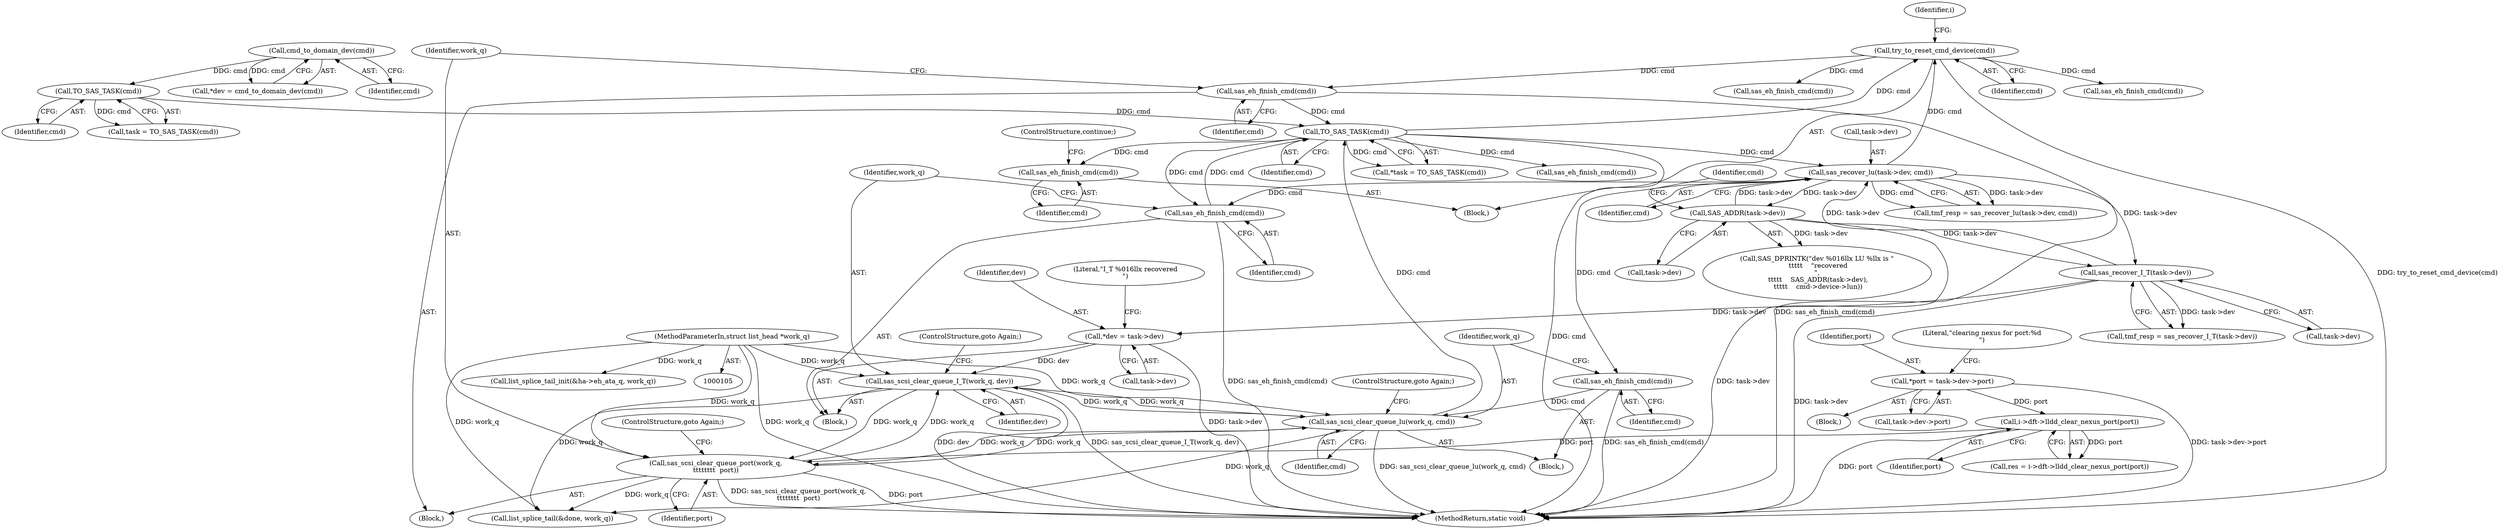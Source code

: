 digraph "0_linux_318aaf34f1179b39fa9c30fa0f3288b645beee39_1@pointer" {
"1000219" [label="(Call,sas_eh_finish_cmd(cmd))"];
"1000170" [label="(Call,TO_SAS_TASK(cmd))"];
"1000147" [label="(Call,TO_SAS_TASK(cmd))"];
"1000136" [label="(Call,cmd_to_domain_dev(cmd))"];
"1000341" [label="(Call,sas_eh_finish_cmd(cmd))"];
"1000305" [label="(Call,try_to_reset_cmd_device(cmd))"];
"1000237" [label="(Call,sas_recover_lu(task->dev, cmd))"];
"1000249" [label="(Call,SAS_ADDR(task->dev))"];
"1000271" [label="(Call,sas_recover_I_T(task->dev))"];
"1000299" [label="(Call,sas_eh_finish_cmd(cmd))"];
"1000260" [label="(Call,sas_scsi_clear_queue_lu(work_q, cmd))"];
"1000343" [label="(Call,sas_scsi_clear_queue_port(work_q,\n\t\t\t\t\t\t\t\t  port))"];
"1000301" [label="(Call,sas_scsi_clear_queue_I_T(work_q, dev))"];
"1000107" [label="(MethodParameterIn,struct list_head *work_q)"];
"1000286" [label="(Call,*dev = task->dev)"];
"1000329" [label="(Call,i->dft->lldd_clear_nexus_port(port))"];
"1000315" [label="(Call,*port = task->dev->port)"];
"1000258" [label="(Call,sas_eh_finish_cmd(cmd))"];
"1000258" [label="(Call,sas_eh_finish_cmd(cmd))"];
"1000262" [label="(Identifier,cmd)"];
"1000387" [label="(Call,list_splice_tail(&done, work_q))"];
"1000246" [label="(Block,)"];
"1000306" [label="(Identifier,cmd)"];
"1000344" [label="(Identifier,work_q)"];
"1000367" [label="(Call,sas_eh_finish_cmd(cmd))"];
"1000341" [label="(Call,sas_eh_finish_cmd(cmd))"];
"1000148" [label="(Identifier,cmd)"];
"1000330" [label="(Identifier,port)"];
"1000317" [label="(Call,task->dev->port)"];
"1000238" [label="(Call,task->dev)"];
"1000170" [label="(Call,TO_SAS_TASK(cmd))"];
"1000271" [label="(Call,sas_recover_I_T(task->dev))"];
"1000136" [label="(Call,cmd_to_domain_dev(cmd))"];
"1000237" [label="(Call,sas_recover_lu(task->dev, cmd))"];
"1000147" [label="(Call,TO_SAS_TASK(cmd))"];
"1000342" [label="(Identifier,cmd)"];
"1000255" [label="(Identifier,cmd)"];
"1000213" [label="(Block,)"];
"1000260" [label="(Call,sas_scsi_clear_queue_lu(work_q, cmd))"];
"1000249" [label="(Call,SAS_ADDR(task->dev))"];
"1000405" [label="(MethodReturn,static void)"];
"1000315" [label="(Call,*port = task->dev->port)"];
"1000145" [label="(Call,task = TO_SAS_TASK(cmd))"];
"1000171" [label="(Identifier,cmd)"];
"1000302" [label="(Identifier,work_q)"];
"1000305" [label="(Call,try_to_reset_cmd_device(cmd))"];
"1000288" [label="(Call,task->dev)"];
"1000343" [label="(Call,sas_scsi_clear_queue_port(work_q,\n\t\t\t\t\t\t\t\t  port))"];
"1000323" [label="(Literal,\"clearing nexus for port:%d\n\")"];
"1000220" [label="(Identifier,cmd)"];
"1000168" [label="(Call,*task = TO_SAS_TASK(cmd))"];
"1000269" [label="(Call,tmf_resp = sas_recover_I_T(task->dev))"];
"1000304" [label="(ControlStructure,goto Again;)"];
"1000263" [label="(ControlStructure,goto Again;)"];
"1000346" [label="(ControlStructure,goto Again;)"];
"1000313" [label="(Block,)"];
"1000286" [label="(Call,*dev = task->dev)"];
"1000316" [label="(Identifier,port)"];
"1000303" [label="(Identifier,dev)"];
"1000272" [label="(Call,task->dev)"];
"1000235" [label="(Call,tmf_resp = sas_recover_lu(task->dev, cmd))"];
"1000335" [label="(Block,)"];
"1000250" [label="(Call,task->dev)"];
"1000299" [label="(Call,sas_eh_finish_cmd(cmd))"];
"1000329" [label="(Call,i->dft->lldd_clear_nexus_port(port))"];
"1000259" [label="(Identifier,cmd)"];
"1000247" [label="(Call,SAS_DPRINTK(\"dev %016llx LU %llx is \"\n \t\t\t\t\t    \"recovered\n\",\n \t\t\t\t\t    SAS_ADDR(task->dev),\n \t\t\t\t\t    cmd->device->lun))"];
"1000300" [label="(Identifier,cmd)"];
"1000241" [label="(Identifier,cmd)"];
"1000221" [label="(ControlStructure,continue;)"];
"1000219" [label="(Call,sas_eh_finish_cmd(cmd))"];
"1000292" [label="(Literal,\"I_T %016llx recovered\n\")"];
"1000391" [label="(Call,list_splice_tail_init(&ha->eh_ata_q, work_q))"];
"1000107" [label="(MethodParameterIn,struct list_head *work_q)"];
"1000301" [label="(Call,sas_scsi_clear_queue_I_T(work_q, dev))"];
"1000345" [label="(Identifier,port)"];
"1000287" [label="(Identifier,dev)"];
"1000310" [label="(Identifier,i)"];
"1000227" [label="(Call,sas_eh_finish_cmd(cmd))"];
"1000134" [label="(Call,*dev = cmd_to_domain_dev(cmd))"];
"1000137" [label="(Identifier,cmd)"];
"1000383" [label="(Call,sas_eh_finish_cmd(cmd))"];
"1000261" [label="(Identifier,work_q)"];
"1000327" [label="(Call,res = i->dft->lldd_clear_nexus_port(port))"];
"1000284" [label="(Block,)"];
"1000219" -> "1000213"  [label="AST: "];
"1000219" -> "1000220"  [label="CFG: "];
"1000220" -> "1000219"  [label="AST: "];
"1000221" -> "1000219"  [label="CFG: "];
"1000170" -> "1000219"  [label="DDG: cmd"];
"1000170" -> "1000168"  [label="AST: "];
"1000170" -> "1000171"  [label="CFG: "];
"1000171" -> "1000170"  [label="AST: "];
"1000168" -> "1000170"  [label="CFG: "];
"1000170" -> "1000405"  [label="DDG: cmd"];
"1000170" -> "1000168"  [label="DDG: cmd"];
"1000147" -> "1000170"  [label="DDG: cmd"];
"1000341" -> "1000170"  [label="DDG: cmd"];
"1000299" -> "1000170"  [label="DDG: cmd"];
"1000260" -> "1000170"  [label="DDG: cmd"];
"1000170" -> "1000227"  [label="DDG: cmd"];
"1000170" -> "1000237"  [label="DDG: cmd"];
"1000170" -> "1000299"  [label="DDG: cmd"];
"1000170" -> "1000305"  [label="DDG: cmd"];
"1000147" -> "1000145"  [label="AST: "];
"1000147" -> "1000148"  [label="CFG: "];
"1000148" -> "1000147"  [label="AST: "];
"1000145" -> "1000147"  [label="CFG: "];
"1000147" -> "1000145"  [label="DDG: cmd"];
"1000136" -> "1000147"  [label="DDG: cmd"];
"1000136" -> "1000134"  [label="AST: "];
"1000136" -> "1000137"  [label="CFG: "];
"1000137" -> "1000136"  [label="AST: "];
"1000134" -> "1000136"  [label="CFG: "];
"1000136" -> "1000134"  [label="DDG: cmd"];
"1000341" -> "1000335"  [label="AST: "];
"1000341" -> "1000342"  [label="CFG: "];
"1000342" -> "1000341"  [label="AST: "];
"1000344" -> "1000341"  [label="CFG: "];
"1000341" -> "1000405"  [label="DDG: sas_eh_finish_cmd(cmd)"];
"1000305" -> "1000341"  [label="DDG: cmd"];
"1000305" -> "1000213"  [label="AST: "];
"1000305" -> "1000306"  [label="CFG: "];
"1000306" -> "1000305"  [label="AST: "];
"1000310" -> "1000305"  [label="CFG: "];
"1000305" -> "1000405"  [label="DDG: try_to_reset_cmd_device(cmd)"];
"1000237" -> "1000305"  [label="DDG: cmd"];
"1000305" -> "1000367"  [label="DDG: cmd"];
"1000305" -> "1000383"  [label="DDG: cmd"];
"1000237" -> "1000235"  [label="AST: "];
"1000237" -> "1000241"  [label="CFG: "];
"1000238" -> "1000237"  [label="AST: "];
"1000241" -> "1000237"  [label="AST: "];
"1000235" -> "1000237"  [label="CFG: "];
"1000237" -> "1000235"  [label="DDG: task->dev"];
"1000237" -> "1000235"  [label="DDG: cmd"];
"1000249" -> "1000237"  [label="DDG: task->dev"];
"1000271" -> "1000237"  [label="DDG: task->dev"];
"1000237" -> "1000249"  [label="DDG: task->dev"];
"1000237" -> "1000258"  [label="DDG: cmd"];
"1000237" -> "1000271"  [label="DDG: task->dev"];
"1000237" -> "1000299"  [label="DDG: cmd"];
"1000249" -> "1000247"  [label="AST: "];
"1000249" -> "1000250"  [label="CFG: "];
"1000250" -> "1000249"  [label="AST: "];
"1000255" -> "1000249"  [label="CFG: "];
"1000249" -> "1000405"  [label="DDG: task->dev"];
"1000249" -> "1000247"  [label="DDG: task->dev"];
"1000249" -> "1000271"  [label="DDG: task->dev"];
"1000271" -> "1000269"  [label="AST: "];
"1000271" -> "1000272"  [label="CFG: "];
"1000272" -> "1000271"  [label="AST: "];
"1000269" -> "1000271"  [label="CFG: "];
"1000271" -> "1000405"  [label="DDG: task->dev"];
"1000271" -> "1000269"  [label="DDG: task->dev"];
"1000271" -> "1000286"  [label="DDG: task->dev"];
"1000299" -> "1000284"  [label="AST: "];
"1000299" -> "1000300"  [label="CFG: "];
"1000300" -> "1000299"  [label="AST: "];
"1000302" -> "1000299"  [label="CFG: "];
"1000299" -> "1000405"  [label="DDG: sas_eh_finish_cmd(cmd)"];
"1000260" -> "1000246"  [label="AST: "];
"1000260" -> "1000262"  [label="CFG: "];
"1000261" -> "1000260"  [label="AST: "];
"1000262" -> "1000260"  [label="AST: "];
"1000263" -> "1000260"  [label="CFG: "];
"1000260" -> "1000405"  [label="DDG: sas_scsi_clear_queue_lu(work_q, cmd)"];
"1000343" -> "1000260"  [label="DDG: work_q"];
"1000301" -> "1000260"  [label="DDG: work_q"];
"1000107" -> "1000260"  [label="DDG: work_q"];
"1000258" -> "1000260"  [label="DDG: cmd"];
"1000260" -> "1000301"  [label="DDG: work_q"];
"1000260" -> "1000343"  [label="DDG: work_q"];
"1000260" -> "1000387"  [label="DDG: work_q"];
"1000343" -> "1000335"  [label="AST: "];
"1000343" -> "1000345"  [label="CFG: "];
"1000344" -> "1000343"  [label="AST: "];
"1000345" -> "1000343"  [label="AST: "];
"1000346" -> "1000343"  [label="CFG: "];
"1000343" -> "1000405"  [label="DDG: sas_scsi_clear_queue_port(work_q,\n\t\t\t\t\t\t\t\t  port)"];
"1000343" -> "1000405"  [label="DDG: port"];
"1000343" -> "1000301"  [label="DDG: work_q"];
"1000301" -> "1000343"  [label="DDG: work_q"];
"1000107" -> "1000343"  [label="DDG: work_q"];
"1000329" -> "1000343"  [label="DDG: port"];
"1000343" -> "1000387"  [label="DDG: work_q"];
"1000301" -> "1000284"  [label="AST: "];
"1000301" -> "1000303"  [label="CFG: "];
"1000302" -> "1000301"  [label="AST: "];
"1000303" -> "1000301"  [label="AST: "];
"1000304" -> "1000301"  [label="CFG: "];
"1000301" -> "1000405"  [label="DDG: dev"];
"1000301" -> "1000405"  [label="DDG: sas_scsi_clear_queue_I_T(work_q, dev)"];
"1000107" -> "1000301"  [label="DDG: work_q"];
"1000286" -> "1000301"  [label="DDG: dev"];
"1000301" -> "1000387"  [label="DDG: work_q"];
"1000107" -> "1000105"  [label="AST: "];
"1000107" -> "1000405"  [label="DDG: work_q"];
"1000107" -> "1000387"  [label="DDG: work_q"];
"1000107" -> "1000391"  [label="DDG: work_q"];
"1000286" -> "1000284"  [label="AST: "];
"1000286" -> "1000288"  [label="CFG: "];
"1000287" -> "1000286"  [label="AST: "];
"1000288" -> "1000286"  [label="AST: "];
"1000292" -> "1000286"  [label="CFG: "];
"1000286" -> "1000405"  [label="DDG: task->dev"];
"1000329" -> "1000327"  [label="AST: "];
"1000329" -> "1000330"  [label="CFG: "];
"1000330" -> "1000329"  [label="AST: "];
"1000327" -> "1000329"  [label="CFG: "];
"1000329" -> "1000405"  [label="DDG: port"];
"1000329" -> "1000327"  [label="DDG: port"];
"1000315" -> "1000329"  [label="DDG: port"];
"1000315" -> "1000313"  [label="AST: "];
"1000315" -> "1000317"  [label="CFG: "];
"1000316" -> "1000315"  [label="AST: "];
"1000317" -> "1000315"  [label="AST: "];
"1000323" -> "1000315"  [label="CFG: "];
"1000315" -> "1000405"  [label="DDG: task->dev->port"];
"1000258" -> "1000246"  [label="AST: "];
"1000258" -> "1000259"  [label="CFG: "];
"1000259" -> "1000258"  [label="AST: "];
"1000261" -> "1000258"  [label="CFG: "];
"1000258" -> "1000405"  [label="DDG: sas_eh_finish_cmd(cmd)"];
}

